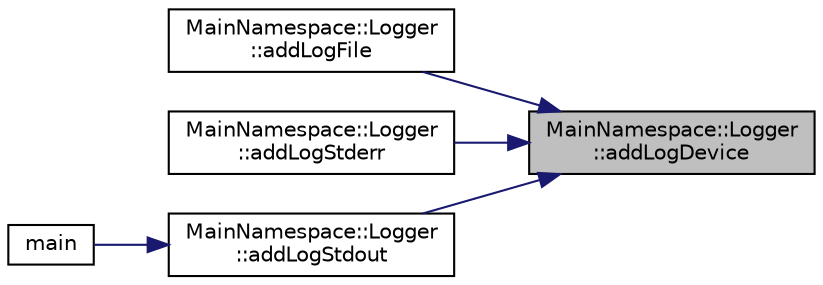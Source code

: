 digraph "MainNamespace::Logger::addLogDevice"
{
 // INTERACTIVE_SVG=YES
 // LATEX_PDF_SIZE
  edge [fontname="Helvetica",fontsize="10",labelfontname="Helvetica",labelfontsize="10"];
  node [fontname="Helvetica",fontsize="10",shape=record];
  rankdir="RL";
  Node1 [label="MainNamespace::Logger\l::addLogDevice",height=0.2,width=0.4,color="black", fillcolor="grey75", style="filled", fontcolor="black",tooltip="Add a logging device."];
  Node1 -> Node2 [dir="back",color="midnightblue",fontsize="10",style="solid",fontname="Helvetica"];
  Node2 [label="MainNamespace::Logger\l::addLogFile",height=0.2,width=0.4,color="black", fillcolor="white", style="filled",URL="$namespace_main_namespace_1_1_logger.html#aee1bebbdbfb93598dd49f5e18fc36784",tooltip="Add a logger for a given file. The logs are appended to it."];
  Node1 -> Node3 [dir="back",color="midnightblue",fontsize="10",style="solid",fontname="Helvetica"];
  Node3 [label="MainNamespace::Logger\l::addLogStderr",height=0.2,width=0.4,color="black", fillcolor="white", style="filled",URL="$namespace_main_namespace_1_1_logger.html#ac5f25c0679e5626bfaddc781d33c23da",tooltip="Add a logger for stderr."];
  Node1 -> Node4 [dir="back",color="midnightblue",fontsize="10",style="solid",fontname="Helvetica"];
  Node4 [label="MainNamespace::Logger\l::addLogStdout",height=0.2,width=0.4,color="black", fillcolor="white", style="filled",URL="$namespace_main_namespace_1_1_logger.html#a31ab345f72cf8b99b1a9640b55848385",tooltip="Add a logger for stdout."];
  Node4 -> Node5 [dir="back",color="midnightblue",fontsize="10",style="solid",fontname="Helvetica"];
  Node5 [label="main",height=0.2,width=0.4,color="black", fillcolor="white", style="filled",URL="$main_8cpp.html#a3c04138a5bfe5d72780bb7e82a18e627",tooltip=" "];
}
